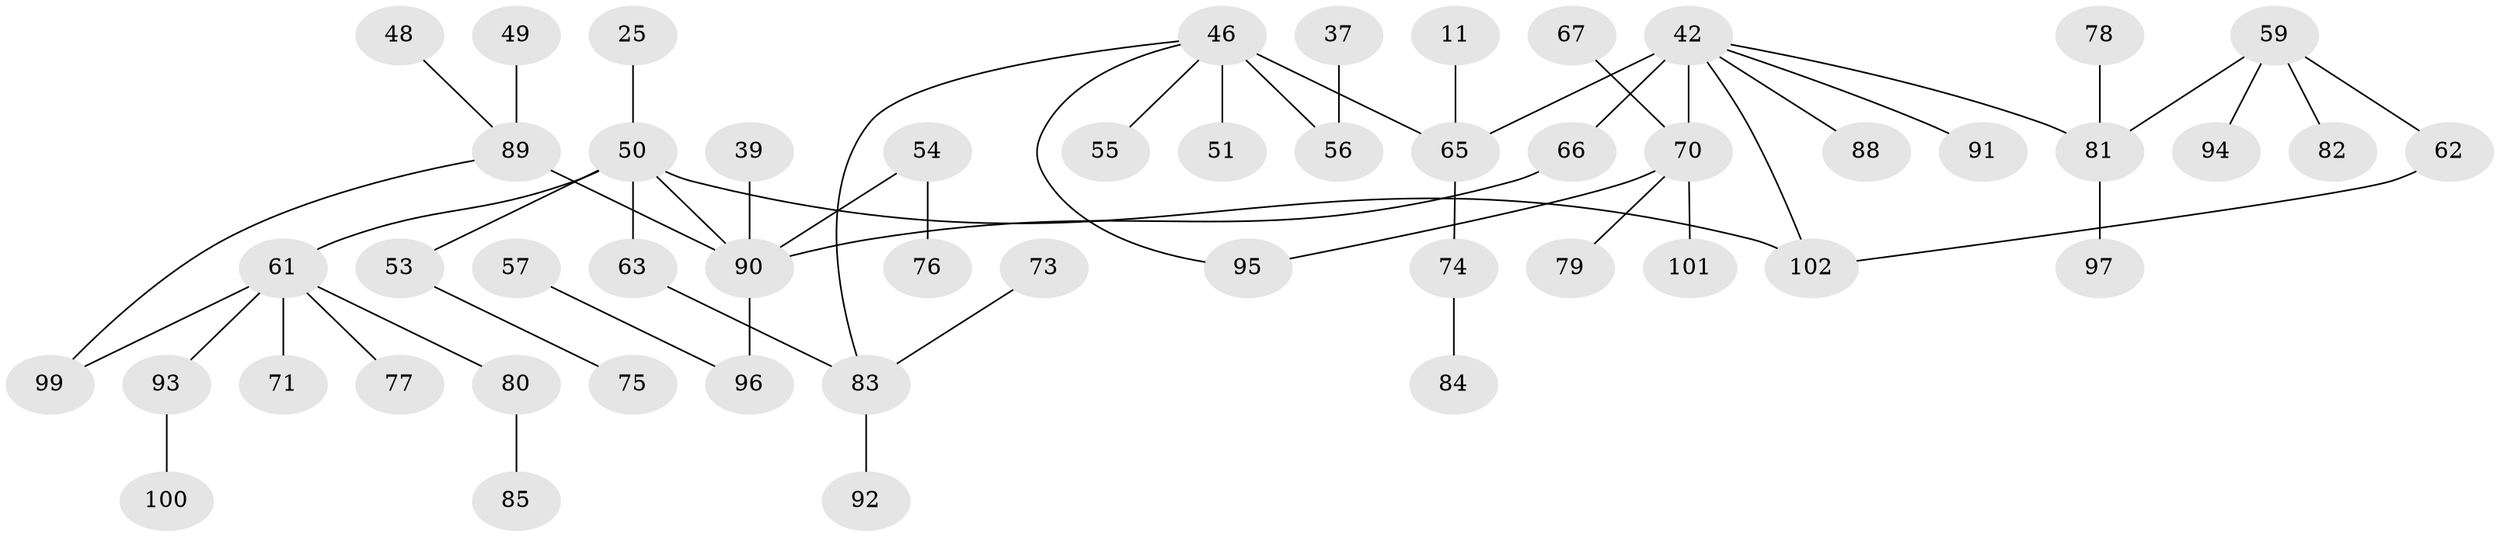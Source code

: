 // original degree distribution, {6: 0.0196078431372549, 4: 0.08823529411764706, 5: 0.058823529411764705, 7: 0.00980392156862745, 3: 0.13725490196078433, 2: 0.3235294117647059, 1: 0.3627450980392157}
// Generated by graph-tools (version 1.1) at 2025/42/03/09/25 04:42:53]
// undirected, 51 vertices, 55 edges
graph export_dot {
graph [start="1"]
  node [color=gray90,style=filled];
  11;
  25;
  37;
  39 [super="+8"];
  42 [super="+23+35+2"];
  46 [super="+22+10"];
  48;
  49;
  50 [super="+21+4"];
  51 [super="+20"];
  53;
  54 [super="+18"];
  55;
  56 [super="+34"];
  57;
  59;
  61 [super="+33+36"];
  62;
  63 [super="+52"];
  65 [super="+38+7"];
  66 [super="+58"];
  67;
  70 [super="+68"];
  71;
  73;
  74;
  75;
  76;
  77;
  78;
  79;
  80 [super="+31"];
  81 [super="+29+43"];
  82;
  83 [super="+72"];
  84;
  85;
  88 [super="+12"];
  89 [super="+19"];
  90 [super="+87+86+6"];
  91;
  92;
  93;
  94;
  95;
  96 [super="+47+45"];
  97;
  99;
  100;
  101;
  102 [super="+69+98"];
  11 -- 65;
  25 -- 50;
  37 -- 56;
  39 -- 90;
  42 -- 91;
  42 -- 65 [weight=2];
  42 -- 70 [weight=2];
  42 -- 66 [weight=2];
  42 -- 81;
  42 -- 102;
  42 -- 88;
  46 -- 65 [weight=2];
  46 -- 95;
  46 -- 56;
  46 -- 55;
  46 -- 83;
  46 -- 51;
  48 -- 89;
  49 -- 89;
  50 -- 53;
  50 -- 90 [weight=2];
  50 -- 61 [weight=2];
  50 -- 63;
  50 -- 102;
  53 -- 75;
  54 -- 76;
  54 -- 90;
  57 -- 96;
  59 -- 62;
  59 -- 82;
  59 -- 94;
  59 -- 81;
  61 -- 77;
  61 -- 99;
  61 -- 93;
  61 -- 71;
  61 -- 80;
  62 -- 102;
  63 -- 83;
  65 -- 74;
  66 -- 90;
  67 -- 70;
  70 -- 101;
  70 -- 95;
  70 -- 79;
  73 -- 83;
  74 -- 84;
  78 -- 81;
  80 -- 85;
  81 -- 97;
  83 -- 92;
  89 -- 99;
  89 -- 90 [weight=3];
  90 -- 96 [weight=2];
  93 -- 100;
}
